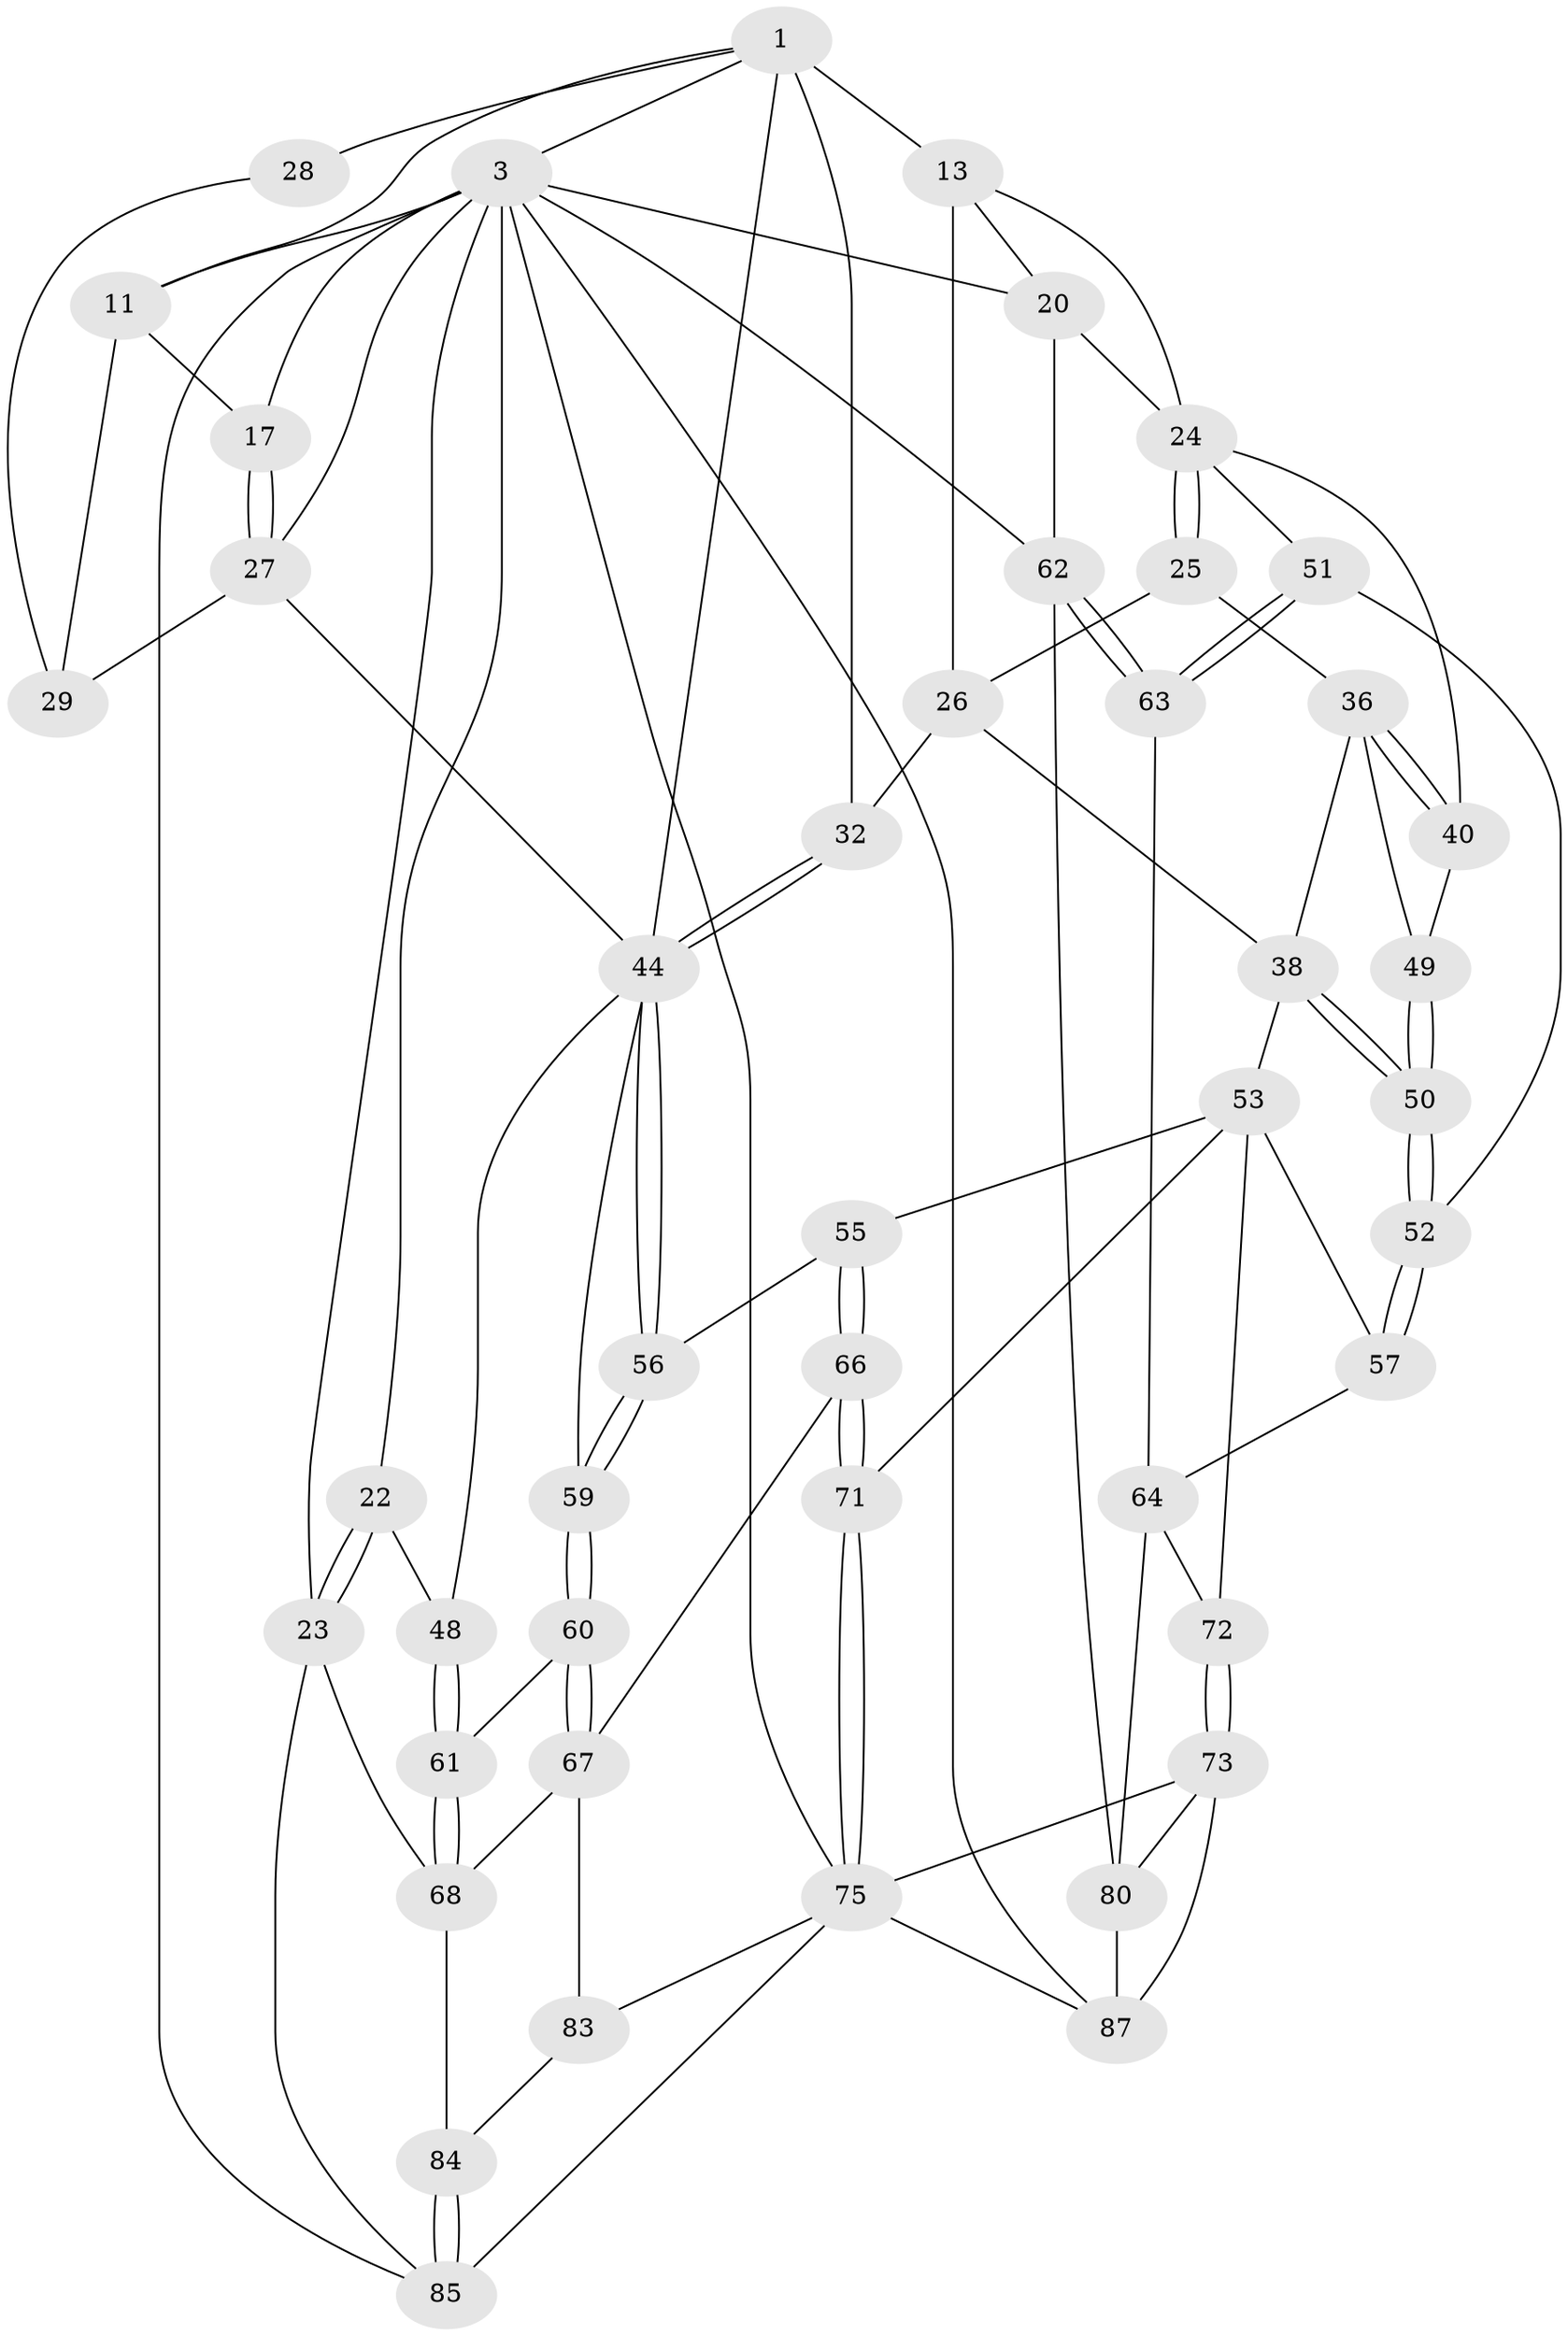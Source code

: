 // original degree distribution, {3: 0.021505376344086023, 4: 0.2903225806451613, 5: 0.43010752688172044, 6: 0.25806451612903225}
// Generated by graph-tools (version 1.1) at 2025/28/03/15/25 16:28:09]
// undirected, 46 vertices, 109 edges
graph export_dot {
graph [start="1"]
  node [color=gray90,style=filled];
  1 [pos="+0.5889065292910124+0",super="+2+8"];
  3 [pos="+1+0",super="+82+4"];
  11 [pos="+0.381869665585566+0.14539784864229235",super="+12+16"];
  13 [pos="+0.8267471616806179+0.0605750280748846",super="+19+14"];
  17 [pos="+0.2911085934142509+0.14824179922239905"];
  20 [pos="+1+0.07535646880070734",super="+42"];
  22 [pos="+0+0.416750899239825"];
  23 [pos="+0+0.4210230236191604",super="+70"];
  24 [pos="+0.9446205969740167+0.20901728129257968",super="+41"];
  25 [pos="+0.763297556884047+0.19808711562953443"];
  26 [pos="+0.7535155865814921+0.18882105407041322",super="+31"];
  27 [pos="+0.20597646271203796+0.2773526625694135",super="+30"];
  28 [pos="+0.4112363345082477+0.30606788492380865"];
  29 [pos="+0.3252768461716709+0.2857619876394306"];
  32 [pos="+0.6298091017746585+0.3234679066746817",super="+33"];
  36 [pos="+0.7660832872508914+0.20745159721172876",super="+37"];
  38 [pos="+0.6979597003143189+0.3620474792914411",super="+39"];
  40 [pos="+0.8681221422324996+0.3197683595892256"];
  44 [pos="+0.47276865330162515+0.3911445743455394",super="+45"];
  48 [pos="+0.10031432288596871+0.49444179573622143"];
  49 [pos="+0.8398874092771044+0.32795766309438473"];
  50 [pos="+0.7985966721365831+0.47522528865315444"];
  51 [pos="+0.88629186751933+0.5039119195153752"];
  52 [pos="+0.8300590606754545+0.531840349797031"];
  53 [pos="+0.6266461481631199+0.5608714061343856",super="+58+54"];
  55 [pos="+0.4985265347492307+0.5334495299876169"];
  56 [pos="+0.48732827273535523+0.5246566566298481"];
  57 [pos="+0.8292187975391243+0.5330935114600567"];
  59 [pos="+0.3470987320925832+0.5595184084169267"];
  60 [pos="+0.3463169460618551+0.5603810720625343"];
  61 [pos="+0.1752646259209987+0.5926340519998681"];
  62 [pos="+1+0.6841964984387259",super="+79"];
  63 [pos="+0.9822589767179297+0.6377269797269489"];
  64 [pos="+0.89031251030274+0.6597184519013286",super="+78+65"];
  66 [pos="+0.38244074208944795+0.7808053706893011"];
  67 [pos="+0.36680054623480374+0.7798636451444924",super="+77"];
  68 [pos="+0.17397067660472235+0.6649744117223066",super="+69"];
  71 [pos="+0.5158707353101649+0.8136296047321481"];
  72 [pos="+0.7322468338083767+0.734396657103325"];
  73 [pos="+0.7031203638079654+0.823527018669453",super="+74+86"];
  75 [pos="+0.5383528127841947+0.8355602675851072",super="+88"];
  80 [pos="+0.9557303302278447+0.7934526265285996",super="+81"];
  83 [pos="+0.2146115092103577+0.9440992885055457"];
  84 [pos="+0.03988391543209622+0.8656213773893512"];
  85 [pos="+0+0.8264418191939971"];
  87 [pos="+0.8662599718056148+0.8805397495175223",super="+90"];
  1 -- 3;
  1 -- 13 [weight=2];
  1 -- 11;
  1 -- 28 [weight=2];
  1 -- 32 [weight=2];
  1 -- 44;
  3 -- 20;
  3 -- 62;
  3 -- 17;
  3 -- 85;
  3 -- 22;
  3 -- 23;
  3 -- 27;
  3 -- 11 [weight=2];
  3 -- 75;
  3 -- 87;
  11 -- 17;
  11 -- 29;
  13 -- 24;
  13 -- 20;
  13 -- 26;
  17 -- 27;
  17 -- 27;
  20 -- 62;
  20 -- 24;
  22 -- 23;
  22 -- 23;
  22 -- 48;
  23 -- 68;
  23 -- 85;
  24 -- 25;
  24 -- 25;
  24 -- 40;
  24 -- 51;
  25 -- 26;
  25 -- 36;
  26 -- 32;
  26 -- 38;
  27 -- 29;
  27 -- 44;
  28 -- 29;
  32 -- 44;
  32 -- 44;
  36 -- 40;
  36 -- 40;
  36 -- 49;
  36 -- 38;
  38 -- 50;
  38 -- 50;
  38 -- 53;
  40 -- 49;
  44 -- 56;
  44 -- 56;
  44 -- 48;
  44 -- 59;
  48 -- 61;
  48 -- 61;
  49 -- 50;
  49 -- 50;
  50 -- 52;
  50 -- 52;
  51 -- 52;
  51 -- 63;
  51 -- 63;
  52 -- 57;
  52 -- 57;
  53 -- 72;
  53 -- 57;
  53 -- 55;
  53 -- 71;
  55 -- 56;
  55 -- 66;
  55 -- 66;
  56 -- 59;
  56 -- 59;
  57 -- 64;
  59 -- 60;
  59 -- 60;
  60 -- 61;
  60 -- 67;
  60 -- 67;
  61 -- 68;
  61 -- 68;
  62 -- 63;
  62 -- 63;
  62 -- 80;
  63 -- 64;
  64 -- 80;
  64 -- 72;
  66 -- 67;
  66 -- 71;
  66 -- 71;
  67 -- 83;
  67 -- 68;
  68 -- 84;
  71 -- 75;
  71 -- 75;
  72 -- 73;
  72 -- 73;
  73 -- 75 [weight=2];
  73 -- 80;
  73 -- 87 [weight=2];
  75 -- 83;
  75 -- 85;
  75 -- 87;
  80 -- 87;
  83 -- 84;
  84 -- 85;
  84 -- 85;
}
